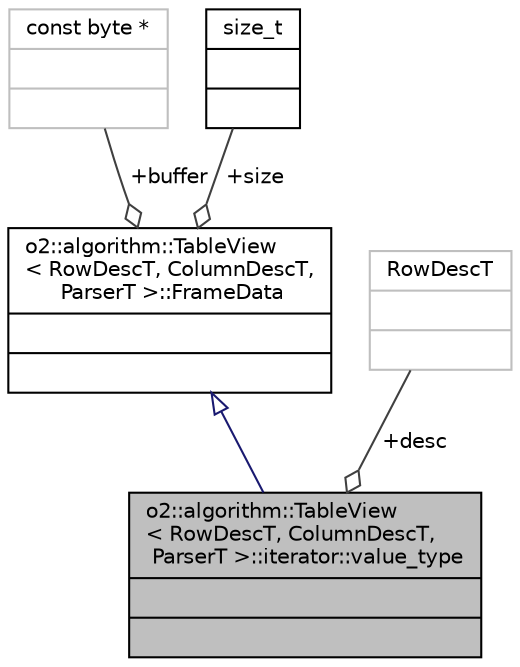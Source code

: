 digraph "o2::algorithm::TableView&lt; RowDescT, ColumnDescT, ParserT &gt;::iterator::value_type"
{
 // INTERACTIVE_SVG=YES
  bgcolor="transparent";
  edge [fontname="Helvetica",fontsize="10",labelfontname="Helvetica",labelfontsize="10"];
  node [fontname="Helvetica",fontsize="10",shape=record];
  Node2 [label="{o2::algorithm::TableView\l\< RowDescT, ColumnDescT,\l ParserT \>::iterator::value_type\n||}",height=0.2,width=0.4,color="black", fillcolor="grey75", style="filled", fontcolor="black"];
  Node3 -> Node2 [dir="back",color="midnightblue",fontsize="10",style="solid",arrowtail="onormal",fontname="Helvetica"];
  Node3 [label="{o2::algorithm::TableView\l\< RowDescT, ColumnDescT,\l ParserT \>::FrameData\n||}",height=0.2,width=0.4,color="black",URL="$d9/d66/structo2_1_1algorithm_1_1TableView_1_1FrameData.html",tooltip="descriptor pointing to payload of one frame "];
  Node4 -> Node3 [color="grey25",fontsize="10",style="solid",label=" +buffer" ,arrowhead="odiamond",fontname="Helvetica"];
  Node4 [label="{const byte *\n||}",height=0.2,width=0.4,color="grey75"];
  Node5 -> Node3 [color="grey25",fontsize="10",style="solid",label=" +size" ,arrowhead="odiamond",fontname="Helvetica"];
  Node5 [label="{size_t\n||}",height=0.2,width=0.4,color="black",URL="$dd/de2/classsize__t.html"];
  Node6 -> Node2 [color="grey25",fontsize="10",style="solid",label=" +desc" ,arrowhead="odiamond",fontname="Helvetica"];
  Node6 [label="{RowDescT\n||}",height=0.2,width=0.4,color="grey75"];
}
